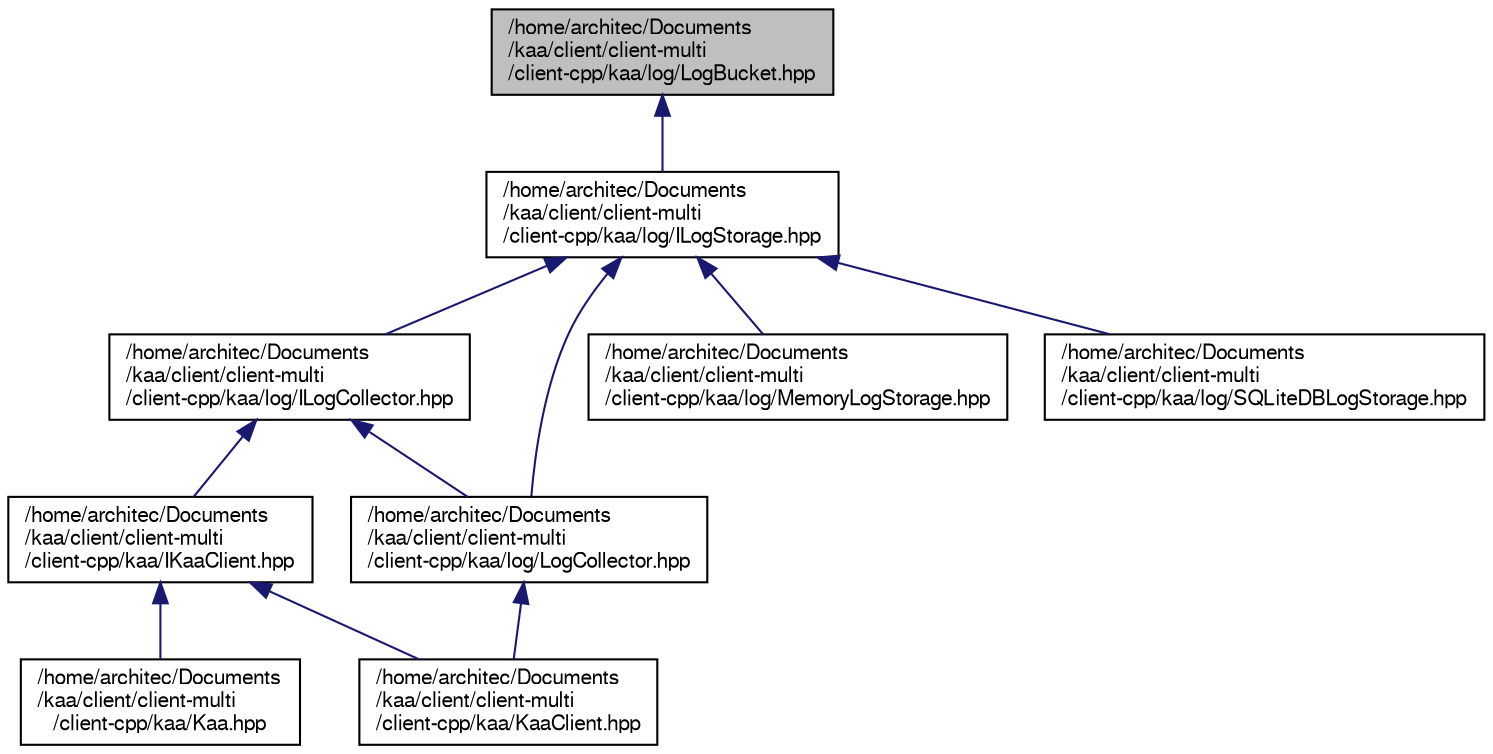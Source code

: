 digraph "/home/architec/Documents/kaa/client/client-multi/client-cpp/kaa/log/LogBucket.hpp"
{
  bgcolor="transparent";
  edge [fontname="FreeSans",fontsize="10",labelfontname="FreeSans",labelfontsize="10"];
  node [fontname="FreeSans",fontsize="10",shape=record];
  Node1 [label="/home/architec/Documents\l/kaa/client/client-multi\l/client-cpp/kaa/log/LogBucket.hpp",height=0.2,width=0.4,color="black", fillcolor="grey75", style="filled" fontcolor="black"];
  Node1 -> Node2 [dir="back",color="midnightblue",fontsize="10",style="solid",fontname="FreeSans"];
  Node2 [label="/home/architec/Documents\l/kaa/client/client-multi\l/client-cpp/kaa/log/ILogStorage.hpp",height=0.2,width=0.4,color="black",URL="$ILogStorage_8hpp.html"];
  Node2 -> Node3 [dir="back",color="midnightblue",fontsize="10",style="solid",fontname="FreeSans"];
  Node3 [label="/home/architec/Documents\l/kaa/client/client-multi\l/client-cpp/kaa/log/ILogCollector.hpp",height=0.2,width=0.4,color="black",URL="$ILogCollector_8hpp.html",tooltip="NOTE: THIS FILE IS AUTO-GENERATED. DO NOT EDIT IT MANUALLY. "];
  Node3 -> Node4 [dir="back",color="midnightblue",fontsize="10",style="solid",fontname="FreeSans"];
  Node4 [label="/home/architec/Documents\l/kaa/client/client-multi\l/client-cpp/kaa/IKaaClient.hpp",height=0.2,width=0.4,color="black",URL="$IKaaClient_8hpp.html"];
  Node4 -> Node5 [dir="back",color="midnightblue",fontsize="10",style="solid",fontname="FreeSans"];
  Node5 [label="/home/architec/Documents\l/kaa/client/client-multi\l/client-cpp/kaa/Kaa.hpp",height=0.2,width=0.4,color="black",URL="$Kaa_8hpp.html"];
  Node4 -> Node6 [dir="back",color="midnightblue",fontsize="10",style="solid",fontname="FreeSans"];
  Node6 [label="/home/architec/Documents\l/kaa/client/client-multi\l/client-cpp/kaa/KaaClient.hpp",height=0.2,width=0.4,color="black",URL="$KaaClient_8hpp.html"];
  Node3 -> Node7 [dir="back",color="midnightblue",fontsize="10",style="solid",fontname="FreeSans"];
  Node7 [label="/home/architec/Documents\l/kaa/client/client-multi\l/client-cpp/kaa/log/LogCollector.hpp",height=0.2,width=0.4,color="black",URL="$LogCollector_8hpp.html"];
  Node7 -> Node6 [dir="back",color="midnightblue",fontsize="10",style="solid",fontname="FreeSans"];
  Node2 -> Node7 [dir="back",color="midnightblue",fontsize="10",style="solid",fontname="FreeSans"];
  Node2 -> Node8 [dir="back",color="midnightblue",fontsize="10",style="solid",fontname="FreeSans"];
  Node8 [label="/home/architec/Documents\l/kaa/client/client-multi\l/client-cpp/kaa/log/MemoryLogStorage.hpp",height=0.2,width=0.4,color="black",URL="$MemoryLogStorage_8hpp.html"];
  Node2 -> Node9 [dir="back",color="midnightblue",fontsize="10",style="solid",fontname="FreeSans"];
  Node9 [label="/home/architec/Documents\l/kaa/client/client-multi\l/client-cpp/kaa/log/SQLiteDBLogStorage.hpp",height=0.2,width=0.4,color="black",URL="$SQLiteDBLogStorage_8hpp.html"];
}
